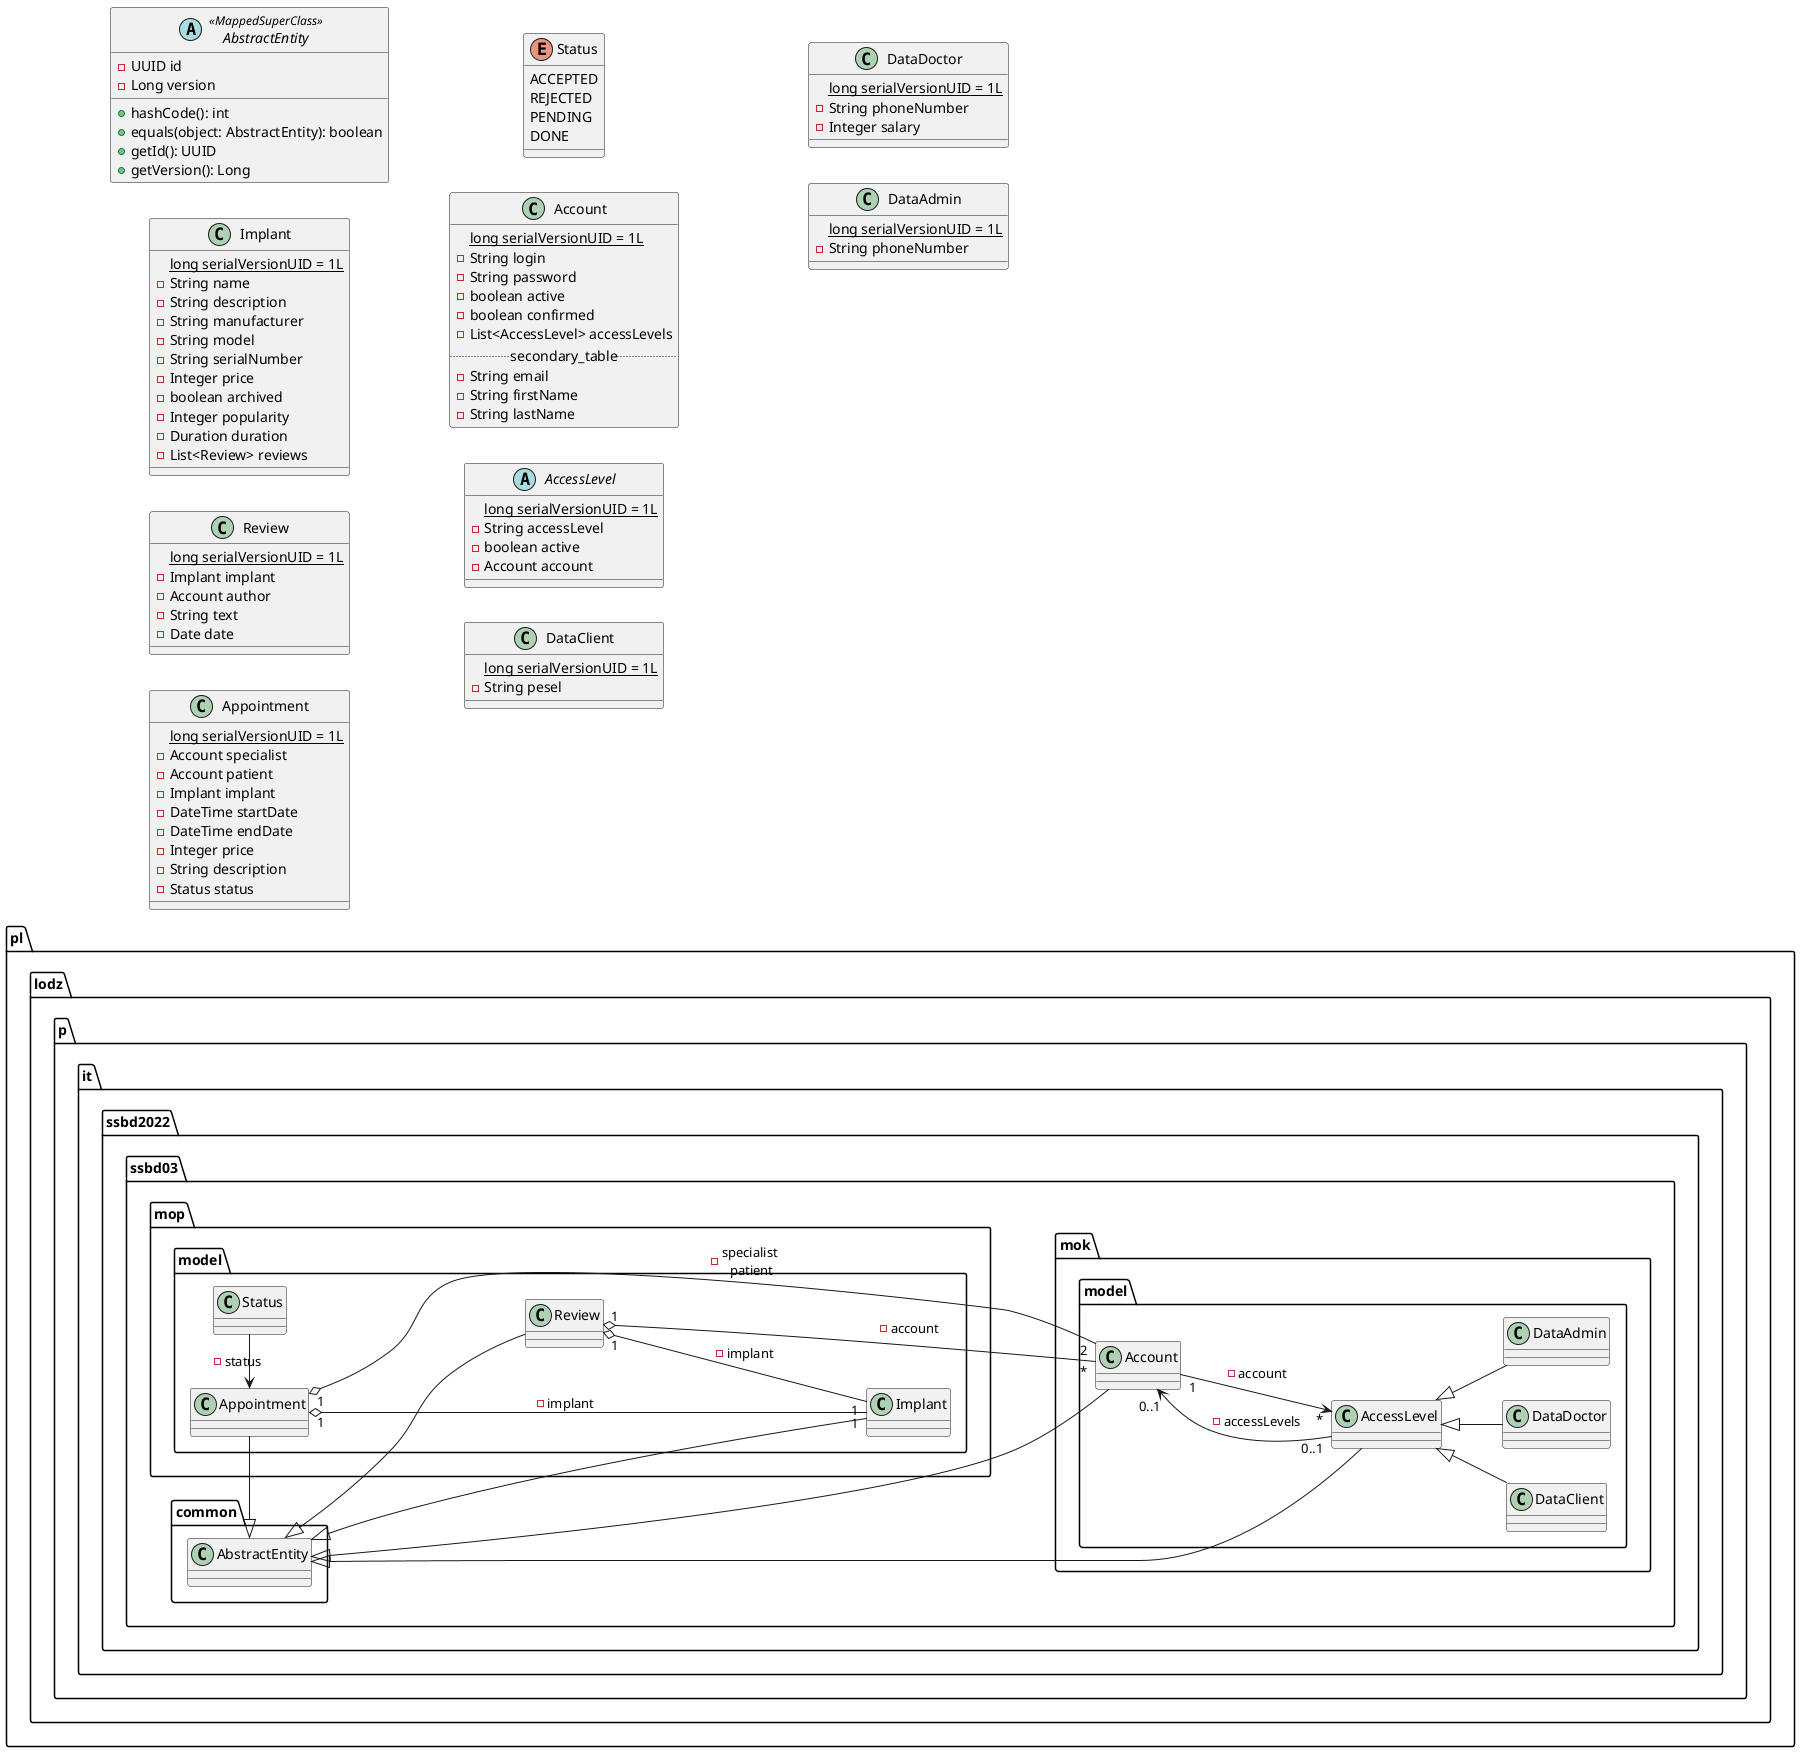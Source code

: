 @startuml model
left to right direction

package pl.lodz.p.it.ssbd2022.ssbd03.mok.model {
    AccessLevel "*" <-- "1" Account : - account
    Account "0..1" <-- "0..1" AccessLevel : - accessLevels

    AccessLevel <|-- DataClient
    AccessLevel <|-- DataDoctor
    AccessLevel <|-- DataAdmin
}

package pl.lodz.p.it.ssbd2022.ssbd03.mop.model {
    Appointment "1" o---- "2" Account : - specialist \n patient
    Appointment "1" o--- "1" Implant : - implant
    Review "1" o- "*" Account : - account
    Review "1" o-- "1" Implant : - implant
    Appointment <- Status : - status
}

package pl.lodz.p.it.ssbd2022.ssbd03.common {
    AbstractEntity <|- Account 
    AbstractEntity <|-- AccessLevel
    AbstractEntity <|--- Implant
    AbstractEntity <|- Review
    AbstractEntity <|- Appointment
}


abstract class AbstractEntity <<MappedSuperClass>> {
    -UUID id
    -Long version

    +hashCode(): int
    +equals(object: AbstractEntity): boolean
    +getId(): UUID
    +getVersion(): Long
}

class Implant {
    {static} long serialVersionUID = 1L
    -String name
    -String description
    -String manufacturer
    -String model
    -String serialNumber
    -Integer price
    -boolean archived
    -Integer popularity
    -Duration duration
    -List<Review> reviews
}

class Review {
    {static} long serialVersionUID = 1L
    -Implant implant
    -Account author
    -String text
    -Date date
}

class Appointment {
    {static} long serialVersionUID = 1L
    -Account specialist
    -Account patient
    -Implant implant
    -DateTime startDate
    -DateTime endDate
    -Integer price
    -String description
    -Status status
}

enum Status {
    ACCEPTED
    REJECTED
    PENDING
    DONE
}

class Account {
    {static} long serialVersionUID = 1L
    -String login
    -String password
    -boolean active
    -boolean confirmed
    -List<AccessLevel> accessLevels
    .. secondary_table ..
    -String email
    -String firstName
    -String lastName
    ' --
    ' +Account()
    ' +Account(
    '     login: String,
    '     password: String,
    '     active: boolean,
    '     confirmed: boolean,
    '     accessLevels: List<AccessLevel>,
    '     email: String,
    '     firstName: String,
    '     lastName: String
    ' )
    ' +getLogin(): String
    ' +getPassword(): String
    ' +isActive(): boolean
    ' +isConfirmed(): boolean
    ' +getAccessLevels(): List<AccessLevel>
    ' +getEmail(): String
    ' +getFirstName(): String
    ' +getLastName(): String
    ' +setLogin(login: String): void
    ' +setPassword(password: String): void
    ' +setActive(active: boolean): void
    ' +setConfirmed(confirmed: boolean): void
    ' +setEmail(email: String): void
    ' +setFirstName(firstName: String): void
    ' +setLastName(lastName: String): void
    ' +toString(): String
}

abstract class AccessLevel {
    {static} long serialVersionUID = 1L
    -String accessLevel
    -boolean active
    -Account account
    ' --
    ' +getAccessLevel(): String
    ' +isActive(): boolean
    ' +getAccount(): Account
    ' +setAccessLevel(accessLevel: String): void
    ' +setActive(active: boolean): void
    ' +setAccount(account: Account): void
    ' +toString(): String
}

class DataClient {
    {static} long serialVersionUID = 1L
    -String pesel
    ' --
    ' +DataClient()
    ' +getPesel(): String
    ' +setPesel(pesel: String): void
    ' +toString(): String
}

class DataDoctor {
    {static} long serialVersionUID = 1L
    -String phoneNumber
    -Integer salary
    ' --
    ' +DataDoctor()
    ' +getPhoneNumber(): String
    ' +setPhoneNumber(phoneNumber: String): void
    ' +toString(): String
}

class DataAdmin {
    {static} long serialVersionUID = 1L
    -String phoneNumber
    ' --
    ' +DataAdmin()
    ' +getPhoneNumber(): String
    ' +setPhoneNumber(phoneNumber: String): void
    ' +toString(): String
}

@enduml

